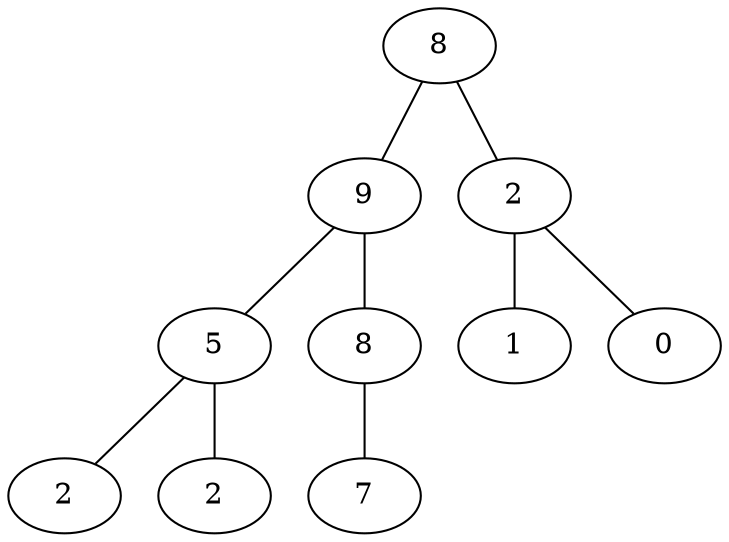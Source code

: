 graph {
0 [label=8];
1 [label=9];
2 [label=2];
3 [label=5];
4 [label=8];
5 [label=1];
6 [label=0];
7 [label=2];
8 [label=2];
9 [label=7];

0 -- 1;
0 -- 2;
1 -- 3;
1 -- 4;
2 -- 5;
2 -- 6;
3 -- 7;
3 -- 8;
4 -- 9;
}